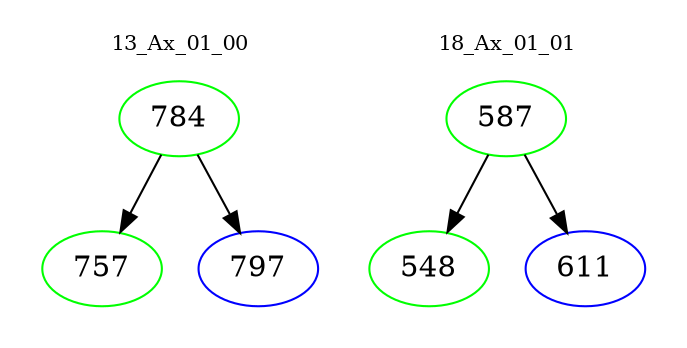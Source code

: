 digraph{
subgraph cluster_0 {
color = white
label = "13_Ax_01_00";
fontsize=10;
T0_784 [label="784", color="green"]
T0_784 -> T0_757 [color="black"]
T0_757 [label="757", color="green"]
T0_784 -> T0_797 [color="black"]
T0_797 [label="797", color="blue"]
}
subgraph cluster_1 {
color = white
label = "18_Ax_01_01";
fontsize=10;
T1_587 [label="587", color="green"]
T1_587 -> T1_548 [color="black"]
T1_548 [label="548", color="green"]
T1_587 -> T1_611 [color="black"]
T1_611 [label="611", color="blue"]
}
}

